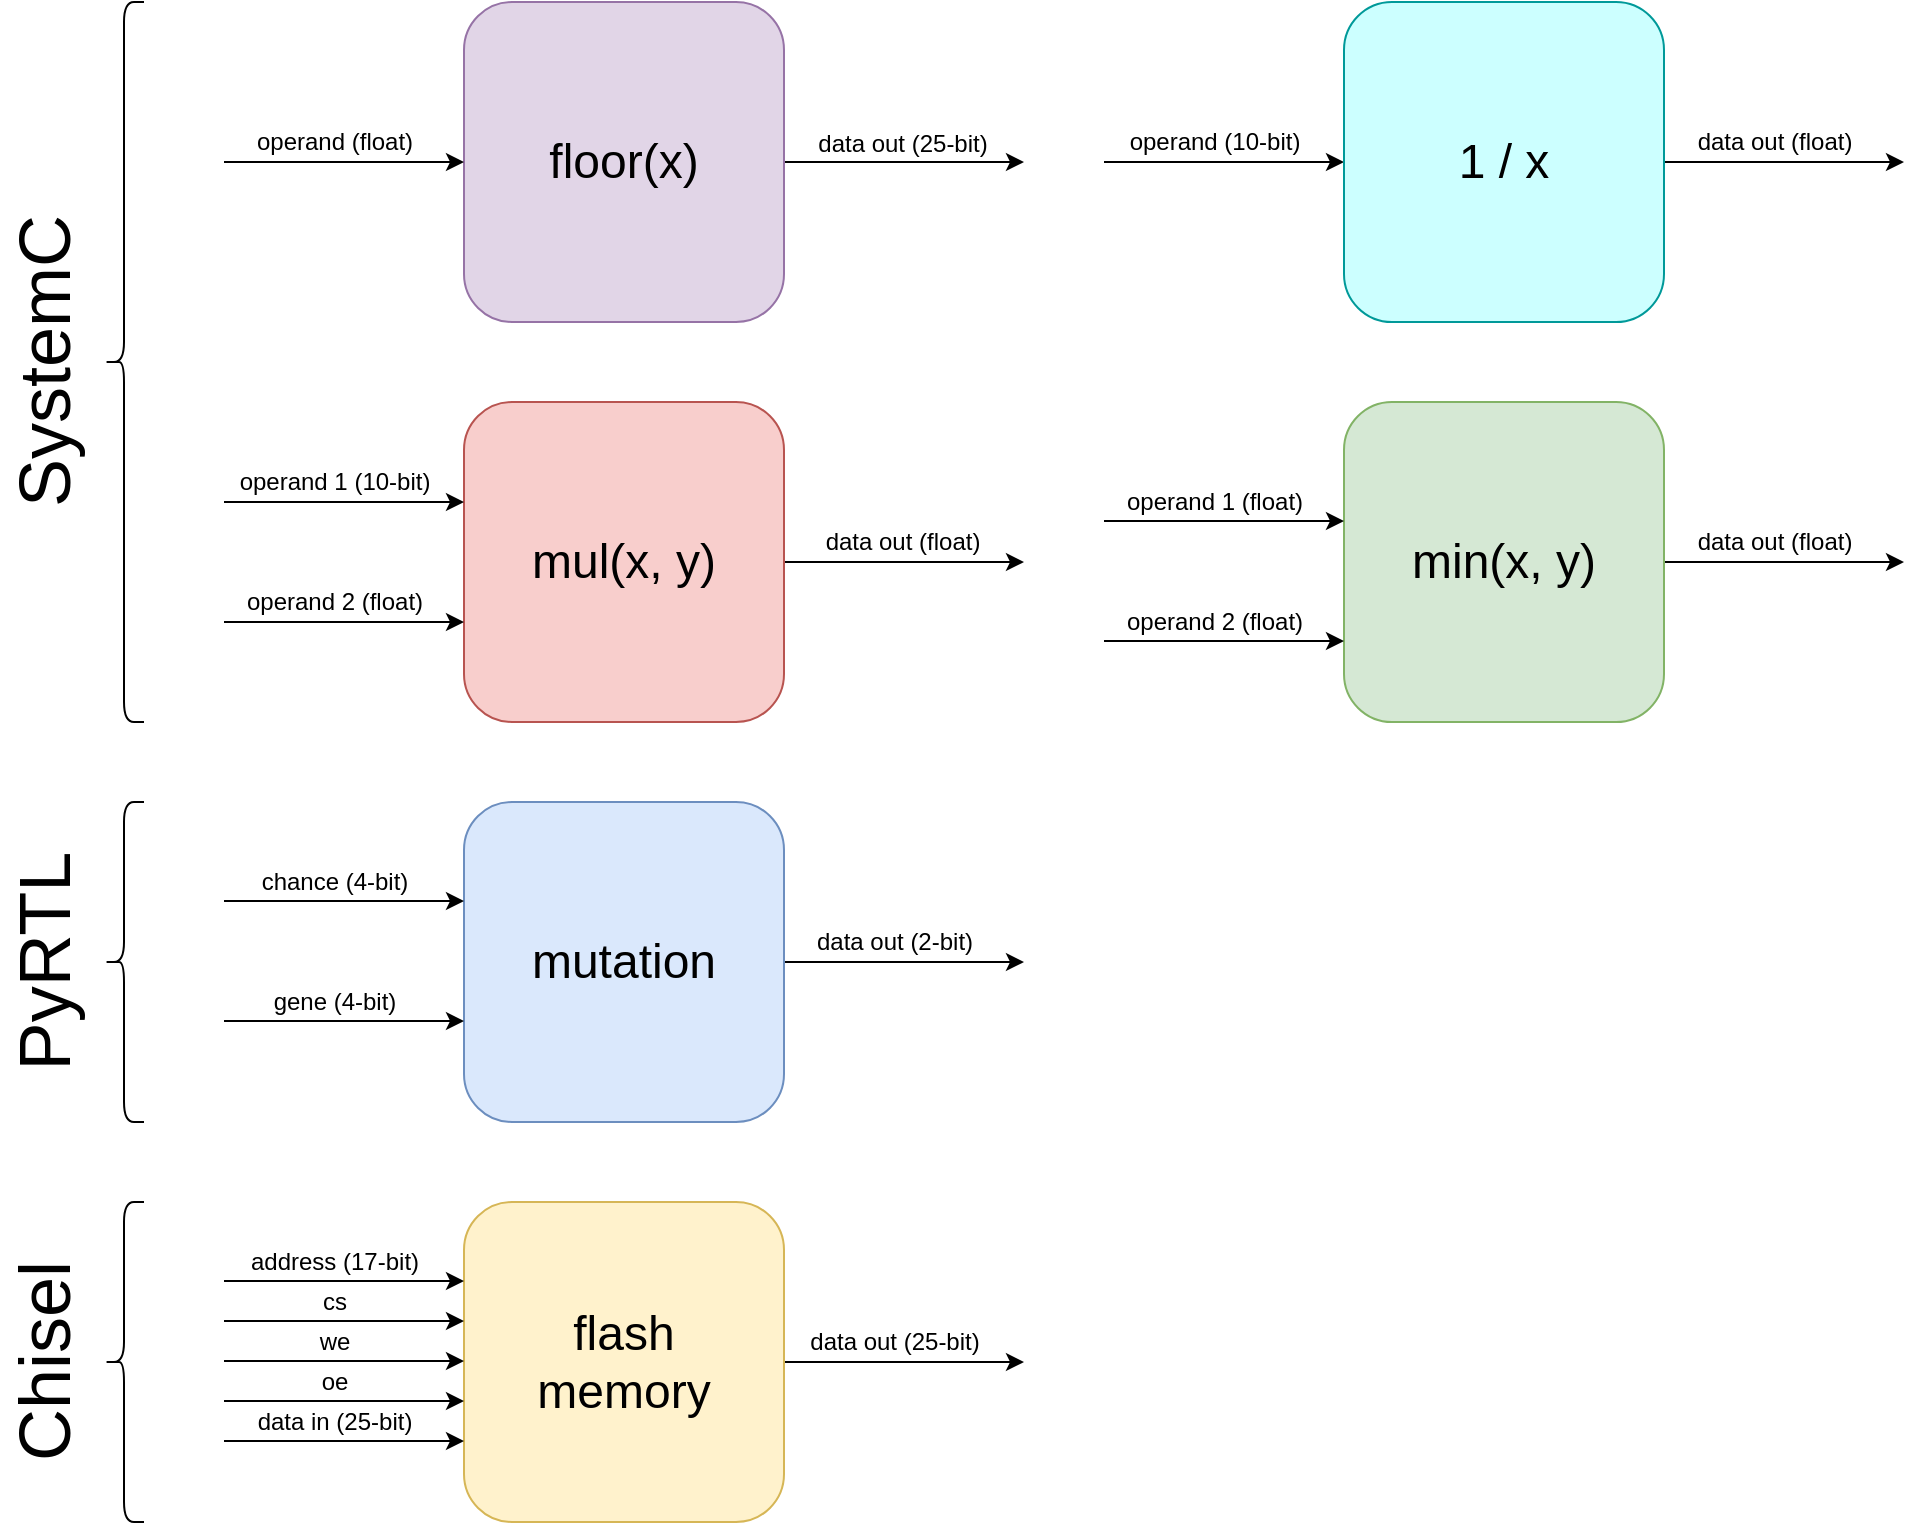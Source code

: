 <mxfile version="12.6.5" type="device"><diagram name="Page-1" id="e56a1550-8fbb-45ad-956c-1786394a9013"><mxGraphModel dx="1673" dy="1112" grid="1" gridSize="10" guides="1" tooltips="1" connect="1" arrows="1" fold="1" page="1" pageScale="1" pageWidth="1100" pageHeight="850" background="#ffffff" math="0" shadow="0"><root><mxCell id="0"/><mxCell id="1" parent="0"/><mxCell id="Rb0bzob2_ngG_hteBXKm-30" style="edgeStyle=orthogonalEdgeStyle;rounded=0;orthogonalLoop=1;jettySize=auto;html=1;exitX=1;exitY=0.5;exitDx=0;exitDy=0;" parent="1" source="N9gOWPG3bcZSmTcx3eN3-1" edge="1"><mxGeometry relative="1" as="geometry"><mxPoint x="520" y="120" as="targetPoint"/></mxGeometry></mxCell><mxCell id="N9gOWPG3bcZSmTcx3eN3-1" value="&lt;font style=&quot;font-size: 24px&quot;&gt;floor(x)&lt;/font&gt;" style="rounded=1;whiteSpace=wrap;html=1;fillColor=#e1d5e7;strokeColor=#9673a6;" parent="1" vertex="1"><mxGeometry x="240" y="40" width="160" height="160" as="geometry"/></mxCell><mxCell id="Rb0bzob2_ngG_hteBXKm-50" style="edgeStyle=orthogonalEdgeStyle;rounded=0;orthogonalLoop=1;jettySize=auto;html=1;exitX=1;exitY=0.5;exitDx=0;exitDy=0;" parent="1" edge="1"><mxGeometry relative="1" as="geometry"><mxPoint x="960" y="120" as="targetPoint"/><mxPoint x="840" y="120" as="sourcePoint"/></mxGeometry></mxCell><mxCell id="Rb0bzob2_ngG_hteBXKm-72" style="edgeStyle=orthogonalEdgeStyle;rounded=0;orthogonalLoop=1;jettySize=auto;html=1;exitX=1;exitY=0.5;exitDx=0;exitDy=0;" parent="1" source="N9gOWPG3bcZSmTcx3eN3-4" edge="1"><mxGeometry relative="1" as="geometry"><mxPoint x="960" y="320" as="targetPoint"/></mxGeometry></mxCell><mxCell id="N9gOWPG3bcZSmTcx3eN3-4" value="&lt;font style=&quot;font-size: 24px&quot;&gt;min(x, y)&lt;/font&gt;" style="rounded=1;whiteSpace=wrap;html=1;fillColor=#d5e8d4;strokeColor=#82b366;" parent="1" vertex="1"><mxGeometry x="680" y="240" width="160" height="160" as="geometry"/></mxCell><mxCell id="Rb0bzob2_ngG_hteBXKm-36" style="edgeStyle=orthogonalEdgeStyle;rounded=0;orthogonalLoop=1;jettySize=auto;html=1;exitX=1;exitY=0.5;exitDx=0;exitDy=0;" parent="1" source="N9gOWPG3bcZSmTcx3eN3-5" edge="1"><mxGeometry relative="1" as="geometry"><mxPoint x="520" y="320" as="targetPoint"/></mxGeometry></mxCell><mxCell id="N9gOWPG3bcZSmTcx3eN3-5" value="&lt;font style=&quot;font-size: 24px&quot;&gt;mul(x, y)&lt;/font&gt;" style="rounded=1;whiteSpace=wrap;html=1;fillColor=#f8cecc;strokeColor=#b85450;" parent="1" vertex="1"><mxGeometry x="240" y="240" width="160" height="160" as="geometry"/></mxCell><mxCell id="Rb0bzob2_ngG_hteBXKm-56" style="edgeStyle=orthogonalEdgeStyle;rounded=0;orthogonalLoop=1;jettySize=auto;html=1;exitX=1;exitY=0.5;exitDx=0;exitDy=0;" parent="1" source="N9gOWPG3bcZSmTcx3eN3-6" edge="1"><mxGeometry relative="1" as="geometry"><mxPoint x="520" y="520" as="targetPoint"/></mxGeometry></mxCell><mxCell id="N9gOWPG3bcZSmTcx3eN3-6" value="&lt;font style=&quot;font-size: 24px&quot;&gt;mutation&lt;/font&gt;" style="rounded=1;whiteSpace=wrap;html=1;fillColor=#dae8fc;strokeColor=#6c8ebf;" parent="1" vertex="1"><mxGeometry x="240" y="440" width="160" height="160" as="geometry"/></mxCell><mxCell id="Rb0bzob2_ngG_hteBXKm-71" style="edgeStyle=orthogonalEdgeStyle;rounded=0;orthogonalLoop=1;jettySize=auto;html=1;exitX=1;exitY=0.5;exitDx=0;exitDy=0;" parent="1" source="N9gOWPG3bcZSmTcx3eN3-7" edge="1"><mxGeometry relative="1" as="geometry"><mxPoint x="520" y="720" as="targetPoint"/></mxGeometry></mxCell><mxCell id="N9gOWPG3bcZSmTcx3eN3-7" value="&lt;font&gt;&lt;font style=&quot;font-size: 24px&quot;&gt;flash&lt;br&gt;memory&lt;/font&gt;&lt;br&gt;&lt;/font&gt;" style="rounded=1;whiteSpace=wrap;html=1;fillColor=#fff2cc;strokeColor=#d6b656;" parent="1" vertex="1"><mxGeometry x="240" y="640" width="160" height="160" as="geometry"/></mxCell><mxCell id="Rb0bzob2_ngG_hteBXKm-15" value="" style="endArrow=classic;html=1;entryX=0;entryY=0.5;entryDx=0;entryDy=0;" parent="1" target="N9gOWPG3bcZSmTcx3eN3-1" edge="1"><mxGeometry width="50" height="50" relative="1" as="geometry"><mxPoint x="120" y="120" as="sourcePoint"/><mxPoint x="220" y="130" as="targetPoint"/></mxGeometry></mxCell><mxCell id="Rb0bzob2_ngG_hteBXKm-16" value="operand (float)" style="text;html=1;align=center;verticalAlign=middle;resizable=0;points=[];autosize=1;" parent="1" vertex="1"><mxGeometry x="130" y="100" width="90" height="20" as="geometry"/></mxCell><mxCell id="Rb0bzob2_ngG_hteBXKm-31" value="data out (25-bit)" style="text;html=1;align=center;verticalAlign=middle;resizable=0;points=[];autosize=1;" parent="1" vertex="1"><mxGeometry x="409" y="101" width="100" height="20" as="geometry"/></mxCell><mxCell id="Rb0bzob2_ngG_hteBXKm-32" value="" style="endArrow=classic;html=1;entryX=0;entryY=0.5;entryDx=0;entryDy=0;" parent="1" edge="1"><mxGeometry width="50" height="50" relative="1" as="geometry"><mxPoint x="120" y="290" as="sourcePoint"/><mxPoint x="240" y="290" as="targetPoint"/></mxGeometry></mxCell><mxCell id="Rb0bzob2_ngG_hteBXKm-33" value="operand 1 (10-bit)" style="text;html=1;align=center;verticalAlign=middle;resizable=0;points=[];autosize=1;" parent="1" vertex="1"><mxGeometry x="120" y="270" width="110" height="20" as="geometry"/></mxCell><mxCell id="Rb0bzob2_ngG_hteBXKm-34" value="" style="endArrow=classic;html=1;entryX=0;entryY=0.5;entryDx=0;entryDy=0;" parent="1" edge="1"><mxGeometry width="50" height="50" relative="1" as="geometry"><mxPoint x="120" y="350" as="sourcePoint"/><mxPoint x="240" y="350" as="targetPoint"/></mxGeometry></mxCell><mxCell id="Rb0bzob2_ngG_hteBXKm-35" value="operand 2 (float)" style="text;html=1;align=center;verticalAlign=middle;resizable=0;points=[];autosize=1;" parent="1" vertex="1"><mxGeometry x="125" y="330" width="100" height="20" as="geometry"/></mxCell><mxCell id="Rb0bzob2_ngG_hteBXKm-37" value="data out (float)" style="text;html=1;align=center;verticalAlign=middle;resizable=0;points=[];autosize=1;" parent="1" vertex="1"><mxGeometry x="414" y="300" width="90" height="20" as="geometry"/></mxCell><mxCell id="Rb0bzob2_ngG_hteBXKm-42" value="" style="endArrow=classic;html=1;entryX=0;entryY=0.5;entryDx=0;entryDy=0;" parent="1" edge="1"><mxGeometry width="50" height="50" relative="1" as="geometry"><mxPoint x="560" y="299.5" as="sourcePoint"/><mxPoint x="680" y="299.5" as="targetPoint"/></mxGeometry></mxCell><mxCell id="Rb0bzob2_ngG_hteBXKm-43" value="operand 1 (float)" style="text;html=1;align=center;verticalAlign=middle;resizable=0;points=[];autosize=1;" parent="1" vertex="1"><mxGeometry x="565" y="279.5" width="100" height="20" as="geometry"/></mxCell><mxCell id="Rb0bzob2_ngG_hteBXKm-44" value="" style="endArrow=classic;html=1;entryX=0;entryY=0.5;entryDx=0;entryDy=0;" parent="1" edge="1"><mxGeometry width="50" height="50" relative="1" as="geometry"><mxPoint x="560" y="359.5" as="sourcePoint"/><mxPoint x="680" y="359.5" as="targetPoint"/></mxGeometry></mxCell><mxCell id="Rb0bzob2_ngG_hteBXKm-45" value="operand 2 (float)" style="text;html=1;align=center;verticalAlign=middle;resizable=0;points=[];autosize=1;" parent="1" vertex="1"><mxGeometry x="565" y="339.5" width="100" height="20" as="geometry"/></mxCell><mxCell id="Rb0bzob2_ngG_hteBXKm-46" value="" style="endArrow=classic;html=1;entryX=0;entryY=0.5;entryDx=0;entryDy=0;" parent="1" edge="1"><mxGeometry width="50" height="50" relative="1" as="geometry"><mxPoint x="560" y="120" as="sourcePoint"/><mxPoint x="680" y="120" as="targetPoint"/></mxGeometry></mxCell><mxCell id="Rb0bzob2_ngG_hteBXKm-47" value="operand (10-bit)" style="text;html=1;align=center;verticalAlign=middle;resizable=0;points=[];autosize=1;" parent="1" vertex="1"><mxGeometry x="565" y="100" width="100" height="20" as="geometry"/></mxCell><mxCell id="Rb0bzob2_ngG_hteBXKm-51" value="data out (float)" style="text;html=1;align=center;verticalAlign=middle;resizable=0;points=[];autosize=1;" parent="1" vertex="1"><mxGeometry x="850" y="100" width="90" height="20" as="geometry"/></mxCell><mxCell id="Rb0bzob2_ngG_hteBXKm-52" value="" style="endArrow=classic;html=1;entryX=0;entryY=0.5;entryDx=0;entryDy=0;" parent="1" edge="1"><mxGeometry width="50" height="50" relative="1" as="geometry"><mxPoint x="120" y="489.5" as="sourcePoint"/><mxPoint x="240" y="489.5" as="targetPoint"/></mxGeometry></mxCell><mxCell id="Rb0bzob2_ngG_hteBXKm-53" value="chance (4-bit)" style="text;html=1;align=center;verticalAlign=middle;resizable=0;points=[];autosize=1;" parent="1" vertex="1"><mxGeometry x="130" y="469.5" width="90" height="20" as="geometry"/></mxCell><mxCell id="Rb0bzob2_ngG_hteBXKm-54" value="" style="endArrow=classic;html=1;entryX=0;entryY=0.5;entryDx=0;entryDy=0;" parent="1" edge="1"><mxGeometry width="50" height="50" relative="1" as="geometry"><mxPoint x="120" y="549.5" as="sourcePoint"/><mxPoint x="240" y="549.5" as="targetPoint"/></mxGeometry></mxCell><mxCell id="Rb0bzob2_ngG_hteBXKm-55" value="gene (4-bit)" style="text;html=1;align=center;verticalAlign=middle;resizable=0;points=[];autosize=1;" parent="1" vertex="1"><mxGeometry x="135" y="529.5" width="80" height="20" as="geometry"/></mxCell><mxCell id="Rb0bzob2_ngG_hteBXKm-57" value="data out (2-bit)" style="text;html=1;align=center;verticalAlign=middle;resizable=0;points=[];autosize=1;" parent="1" vertex="1"><mxGeometry x="410" y="500" width="90" height="20" as="geometry"/></mxCell><mxCell id="Rb0bzob2_ngG_hteBXKm-58" value="" style="endArrow=classic;html=1;entryX=0;entryY=0.5;entryDx=0;entryDy=0;" parent="1" edge="1"><mxGeometry width="50" height="50" relative="1" as="geometry"><mxPoint x="120" y="679.5" as="sourcePoint"/><mxPoint x="240" y="679.5" as="targetPoint"/></mxGeometry></mxCell><mxCell id="Rb0bzob2_ngG_hteBXKm-59" value="address (17-bit)" style="text;html=1;align=center;verticalAlign=middle;resizable=0;points=[];autosize=1;" parent="1" vertex="1"><mxGeometry x="125" y="659.5" width="100" height="20" as="geometry"/></mxCell><mxCell id="Rb0bzob2_ngG_hteBXKm-60" value="" style="endArrow=classic;html=1;entryX=0;entryY=0.5;entryDx=0;entryDy=0;" parent="1" edge="1"><mxGeometry width="50" height="50" relative="1" as="geometry"><mxPoint x="120" y="699.5" as="sourcePoint"/><mxPoint x="240" y="699.5" as="targetPoint"/></mxGeometry></mxCell><mxCell id="Rb0bzob2_ngG_hteBXKm-61" value="cs" style="text;html=1;align=center;verticalAlign=middle;resizable=0;points=[];autosize=1;" parent="1" vertex="1"><mxGeometry x="160" y="679.5" width="30" height="20" as="geometry"/></mxCell><mxCell id="Rb0bzob2_ngG_hteBXKm-62" value="" style="endArrow=classic;html=1;entryX=0;entryY=0.5;entryDx=0;entryDy=0;" parent="1" edge="1"><mxGeometry width="50" height="50" relative="1" as="geometry"><mxPoint x="120" y="719.5" as="sourcePoint"/><mxPoint x="240" y="719.5" as="targetPoint"/></mxGeometry></mxCell><mxCell id="Rb0bzob2_ngG_hteBXKm-63" value="we" style="text;html=1;align=center;verticalAlign=middle;resizable=0;points=[];autosize=1;" parent="1" vertex="1"><mxGeometry x="160" y="699.5" width="30" height="20" as="geometry"/></mxCell><mxCell id="Rb0bzob2_ngG_hteBXKm-64" value="" style="endArrow=classic;html=1;entryX=0;entryY=0.5;entryDx=0;entryDy=0;" parent="1" edge="1"><mxGeometry width="50" height="50" relative="1" as="geometry"><mxPoint x="120" y="739.5" as="sourcePoint"/><mxPoint x="240" y="739.5" as="targetPoint"/></mxGeometry></mxCell><mxCell id="Rb0bzob2_ngG_hteBXKm-65" value="oe" style="text;html=1;align=center;verticalAlign=middle;resizable=0;points=[];autosize=1;" parent="1" vertex="1"><mxGeometry x="160" y="719.5" width="30" height="20" as="geometry"/></mxCell><mxCell id="Rb0bzob2_ngG_hteBXKm-66" value="" style="endArrow=classic;html=1;entryX=0;entryY=0.5;entryDx=0;entryDy=0;" parent="1" edge="1"><mxGeometry width="50" height="50" relative="1" as="geometry"><mxPoint x="120" y="759.5" as="sourcePoint"/><mxPoint x="240" y="759.5" as="targetPoint"/></mxGeometry></mxCell><mxCell id="Rb0bzob2_ngG_hteBXKm-67" value="data in (25-bit)" style="text;html=1;align=center;verticalAlign=middle;resizable=0;points=[];autosize=1;" parent="1" vertex="1"><mxGeometry x="130" y="739.5" width="90" height="20" as="geometry"/></mxCell><mxCell id="Rb0bzob2_ngG_hteBXKm-70" value="data out (25-bit)" style="text;html=1;align=center;verticalAlign=middle;resizable=0;points=[];autosize=1;" parent="1" vertex="1"><mxGeometry x="405" y="699.5" width="100" height="20" as="geometry"/></mxCell><mxCell id="Rb0bzob2_ngG_hteBXKm-73" value="data out (float)" style="text;html=1;align=center;verticalAlign=middle;resizable=0;points=[];autosize=1;" parent="1" vertex="1"><mxGeometry x="850" y="299.5" width="90" height="20" as="geometry"/></mxCell><mxCell id="s056hSnP1AXR4znbJtux-1" value="&lt;font style=&quot;font-size: 24px&quot;&gt;1 / x&lt;/font&gt;" style="rounded=1;whiteSpace=wrap;html=1;fillColor=#CCFFFF;strokeColor=#009999;" vertex="1" parent="1"><mxGeometry x="680" y="40" width="160" height="160" as="geometry"/></mxCell><mxCell id="s056hSnP1AXR4znbJtux-2" value="" style="shape=curlyBracket;whiteSpace=wrap;html=1;rounded=1;" vertex="1" parent="1"><mxGeometry x="60" y="40" width="20" height="360" as="geometry"/></mxCell><mxCell id="s056hSnP1AXR4znbJtux-3" value="&lt;span style=&quot;font-size: 36px&quot;&gt;SystemC&lt;/span&gt;" style="text;html=1;align=center;verticalAlign=middle;resizable=0;points=[];autosize=1;rotation=-90;" vertex="1" parent="1"><mxGeometry x="-50" y="205" width="160" height="30" as="geometry"/></mxCell><mxCell id="s056hSnP1AXR4znbJtux-4" value="" style="shape=curlyBracket;whiteSpace=wrap;html=1;rounded=1;" vertex="1" parent="1"><mxGeometry x="60" y="440" width="20" height="160" as="geometry"/></mxCell><mxCell id="s056hSnP1AXR4znbJtux-5" value="&lt;span style=&quot;font-size: 36px&quot;&gt;PyRTL&lt;/span&gt;" style="text;html=1;align=center;verticalAlign=middle;resizable=0;points=[];autosize=1;rotation=-90;" vertex="1" parent="1"><mxGeometry x="-30" y="505" width="120" height="30" as="geometry"/></mxCell><mxCell id="s056hSnP1AXR4znbJtux-6" value="" style="shape=curlyBracket;whiteSpace=wrap;html=1;rounded=1;" vertex="1" parent="1"><mxGeometry x="60" y="640" width="20" height="160" as="geometry"/></mxCell><mxCell id="s056hSnP1AXR4znbJtux-7" value="&lt;span style=&quot;font-size: 36px&quot;&gt;Chisel&lt;/span&gt;" style="text;html=1;align=center;verticalAlign=middle;resizable=0;points=[];autosize=1;rotation=-90;" vertex="1" parent="1"><mxGeometry x="-30" y="705" width="120" height="30" as="geometry"/></mxCell></root></mxGraphModel></diagram></mxfile>
